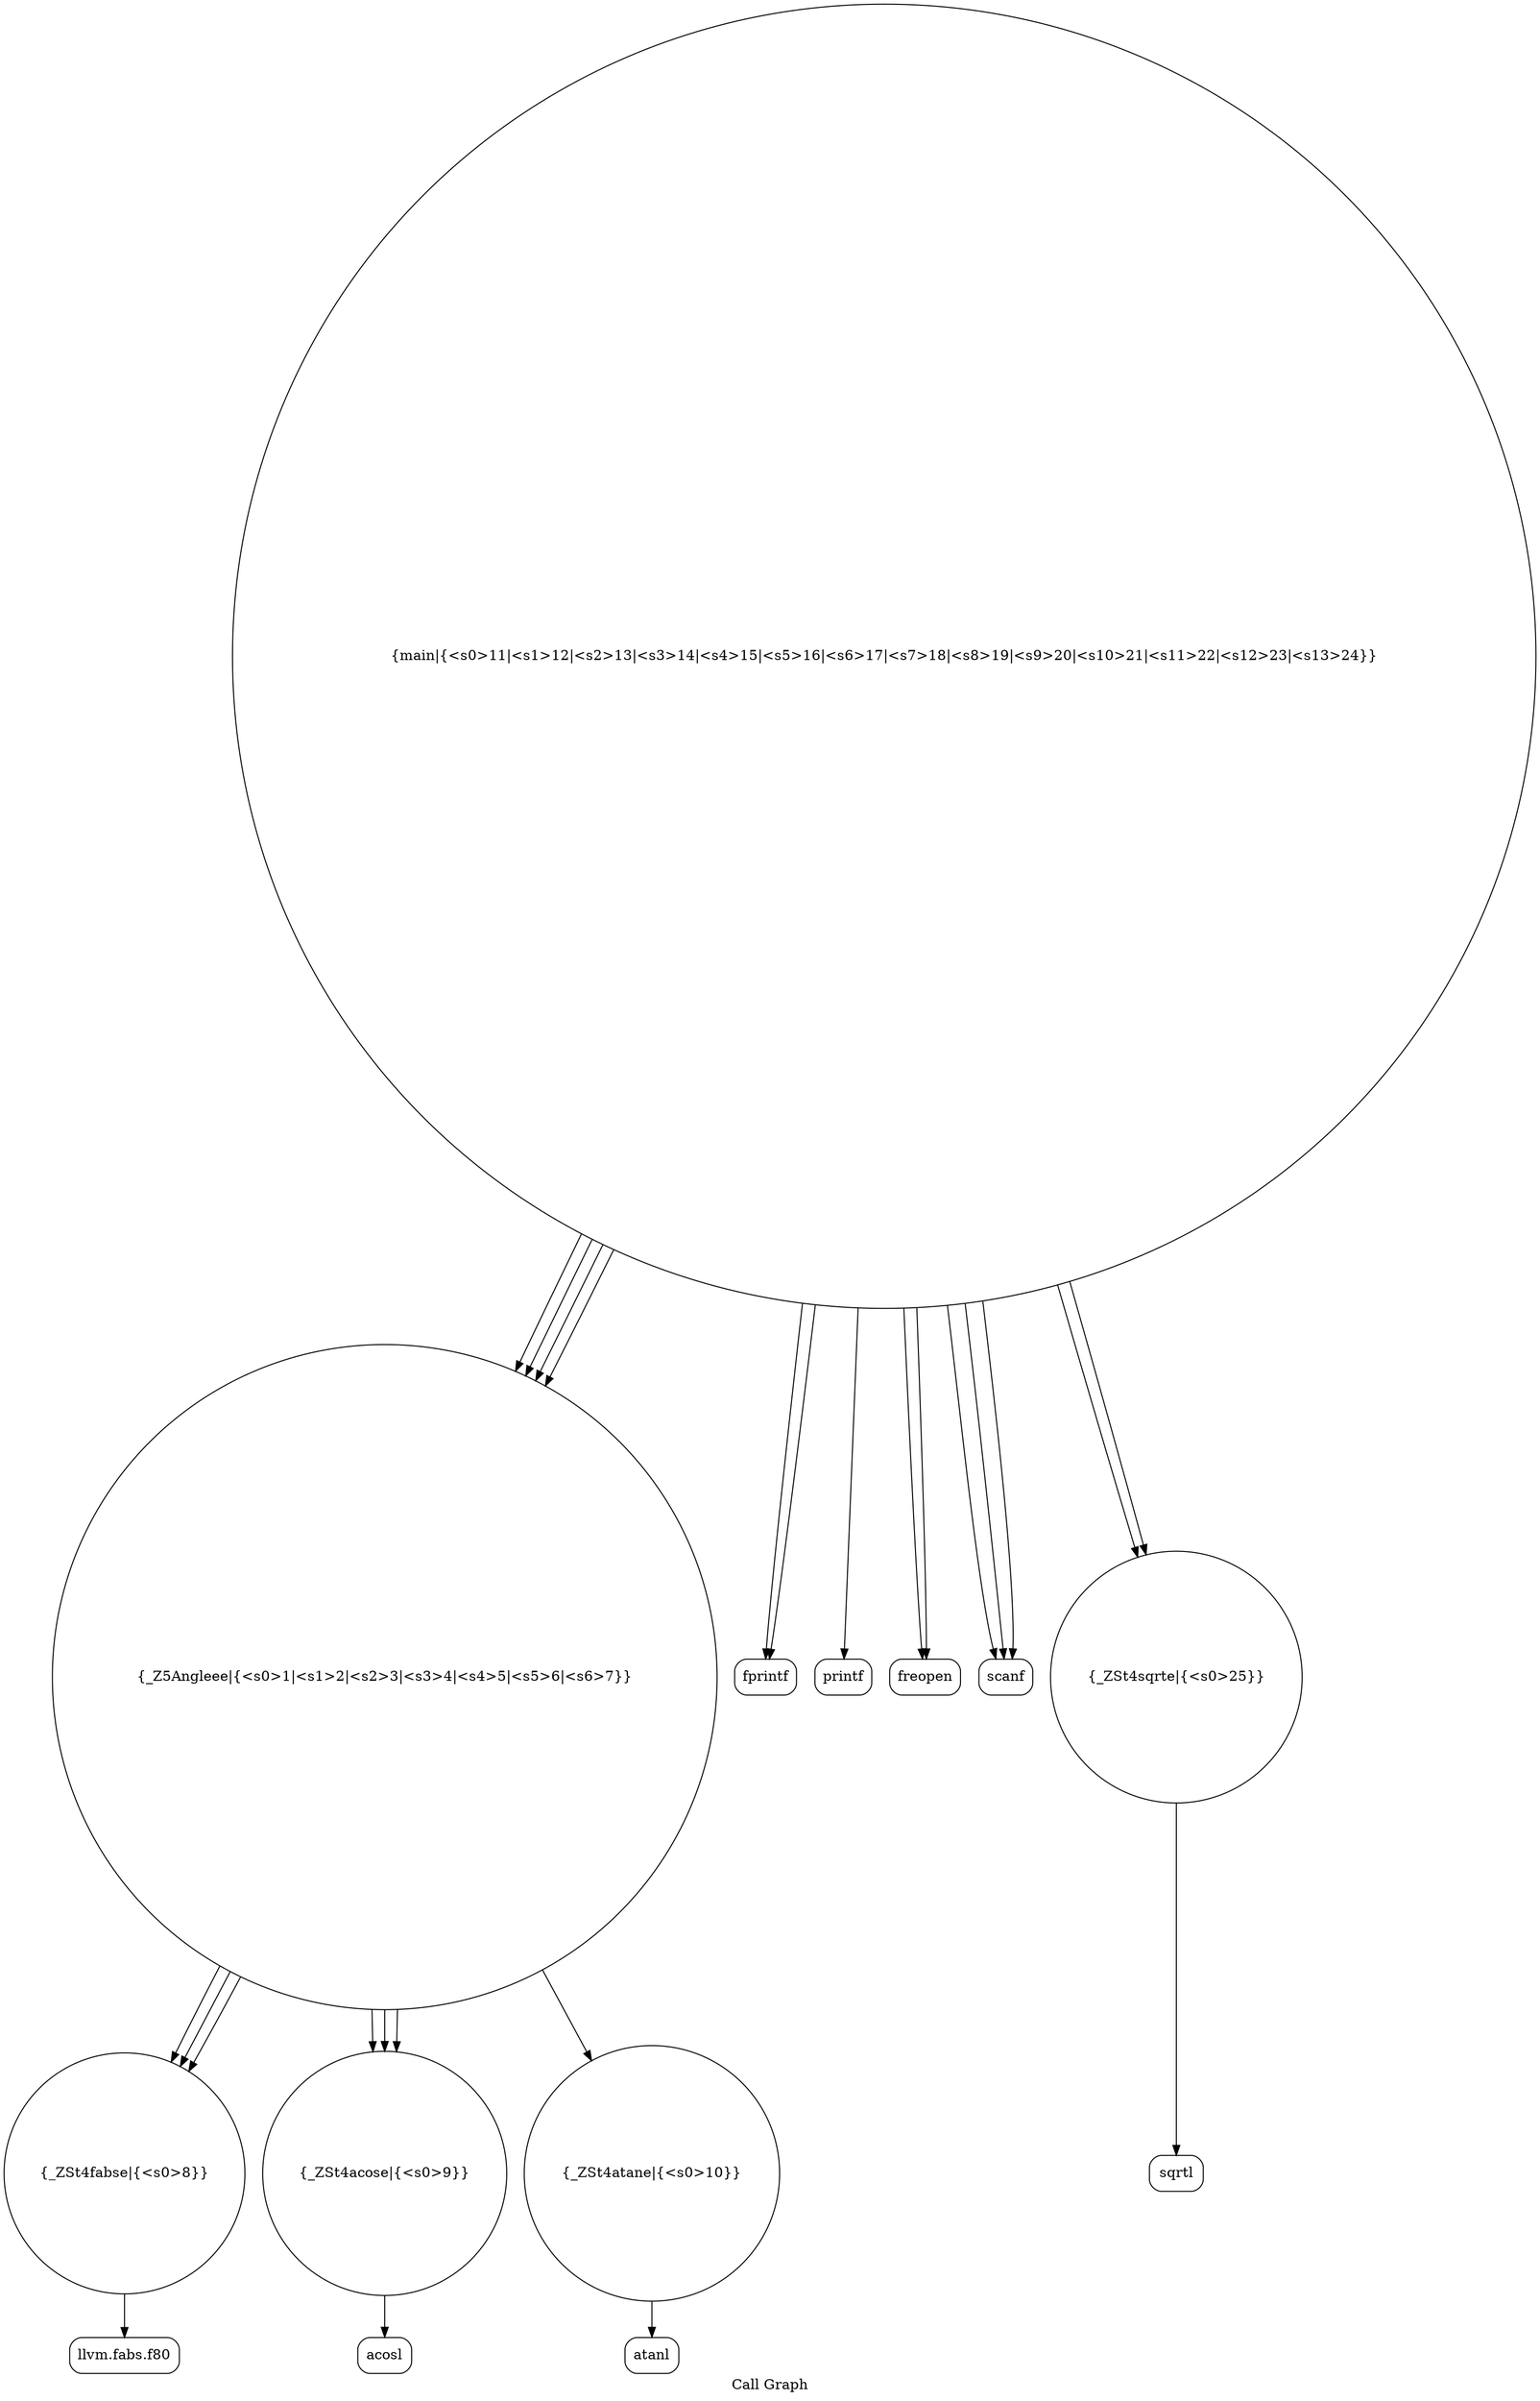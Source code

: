 digraph "Call Graph" {
	label="Call Graph";

	Node0x55ce0a9022d0 [shape=record,shape=circle,label="{_Z5Angleee|{<s0>1|<s1>2|<s2>3|<s3>4|<s4>5|<s5>6|<s6>7}}"];
	Node0x55ce0a9022d0:s0 -> Node0x55ce0a902760[color=black];
	Node0x55ce0a9022d0:s1 -> Node0x55ce0a902760[color=black];
	Node0x55ce0a9022d0:s2 -> Node0x55ce0a902760[color=black];
	Node0x55ce0a9022d0:s3 -> Node0x55ce0a9027e0[color=black];
	Node0x55ce0a9022d0:s4 -> Node0x55ce0a902860[color=black];
	Node0x55ce0a9022d0:s5 -> Node0x55ce0a9027e0[color=black];
	Node0x55ce0a9022d0:s6 -> Node0x55ce0a9027e0[color=black];
	Node0x55ce0a902a60 [shape=record,shape=Mrecord,label="{fprintf}"];
	Node0x55ce0a9027e0 [shape=record,shape=circle,label="{_ZSt4acose|{<s0>9}}"];
	Node0x55ce0a9027e0:s0 -> Node0x55ce0a902c60[color=black];
	Node0x55ce0a902b60 [shape=record,shape=Mrecord,label="{printf}"];
	Node0x55ce0a9028e0 [shape=record,shape=circle,label="{main|{<s0>11|<s1>12|<s2>13|<s3>14|<s4>15|<s5>16|<s6>17|<s7>18|<s8>19|<s9>20|<s10>21|<s11>22|<s12>23|<s13>24}}"];
	Node0x55ce0a9028e0:s0 -> Node0x55ce0a902960[color=black];
	Node0x55ce0a9028e0:s1 -> Node0x55ce0a902960[color=black];
	Node0x55ce0a9028e0:s2 -> Node0x55ce0a9029e0[color=black];
	Node0x55ce0a9028e0:s3 -> Node0x55ce0a902a60[color=black];
	Node0x55ce0a9028e0:s4 -> Node0x55ce0a9029e0[color=black];
	Node0x55ce0a9028e0:s5 -> Node0x55ce0a9029e0[color=black];
	Node0x55ce0a9028e0:s6 -> Node0x55ce0a902a60[color=black];
	Node0x55ce0a9028e0:s7 -> Node0x55ce0a902ae0[color=black];
	Node0x55ce0a9028e0:s8 -> Node0x55ce0a9022d0[color=black];
	Node0x55ce0a9028e0:s9 -> Node0x55ce0a902ae0[color=black];
	Node0x55ce0a9028e0:s10 -> Node0x55ce0a9022d0[color=black];
	Node0x55ce0a9028e0:s11 -> Node0x55ce0a9022d0[color=black];
	Node0x55ce0a9028e0:s12 -> Node0x55ce0a9022d0[color=black];
	Node0x55ce0a9028e0:s13 -> Node0x55ce0a902b60[color=black];
	Node0x55ce0a902c60 [shape=record,shape=Mrecord,label="{acosl}"];
	Node0x55ce0a9029e0 [shape=record,shape=Mrecord,label="{scanf}"];
	Node0x55ce0a902d60 [shape=record,shape=Mrecord,label="{sqrtl}"];
	Node0x55ce0a902760 [shape=record,shape=circle,label="{_ZSt4fabse|{<s0>8}}"];
	Node0x55ce0a902760:s0 -> Node0x55ce0a902be0[color=black];
	Node0x55ce0a902ae0 [shape=record,shape=circle,label="{_ZSt4sqrte|{<s0>25}}"];
	Node0x55ce0a902ae0:s0 -> Node0x55ce0a902d60[color=black];
	Node0x55ce0a902860 [shape=record,shape=circle,label="{_ZSt4atane|{<s0>10}}"];
	Node0x55ce0a902860:s0 -> Node0x55ce0a902ce0[color=black];
	Node0x55ce0a902be0 [shape=record,shape=Mrecord,label="{llvm.fabs.f80}"];
	Node0x55ce0a902960 [shape=record,shape=Mrecord,label="{freopen}"];
	Node0x55ce0a902ce0 [shape=record,shape=Mrecord,label="{atanl}"];
}
